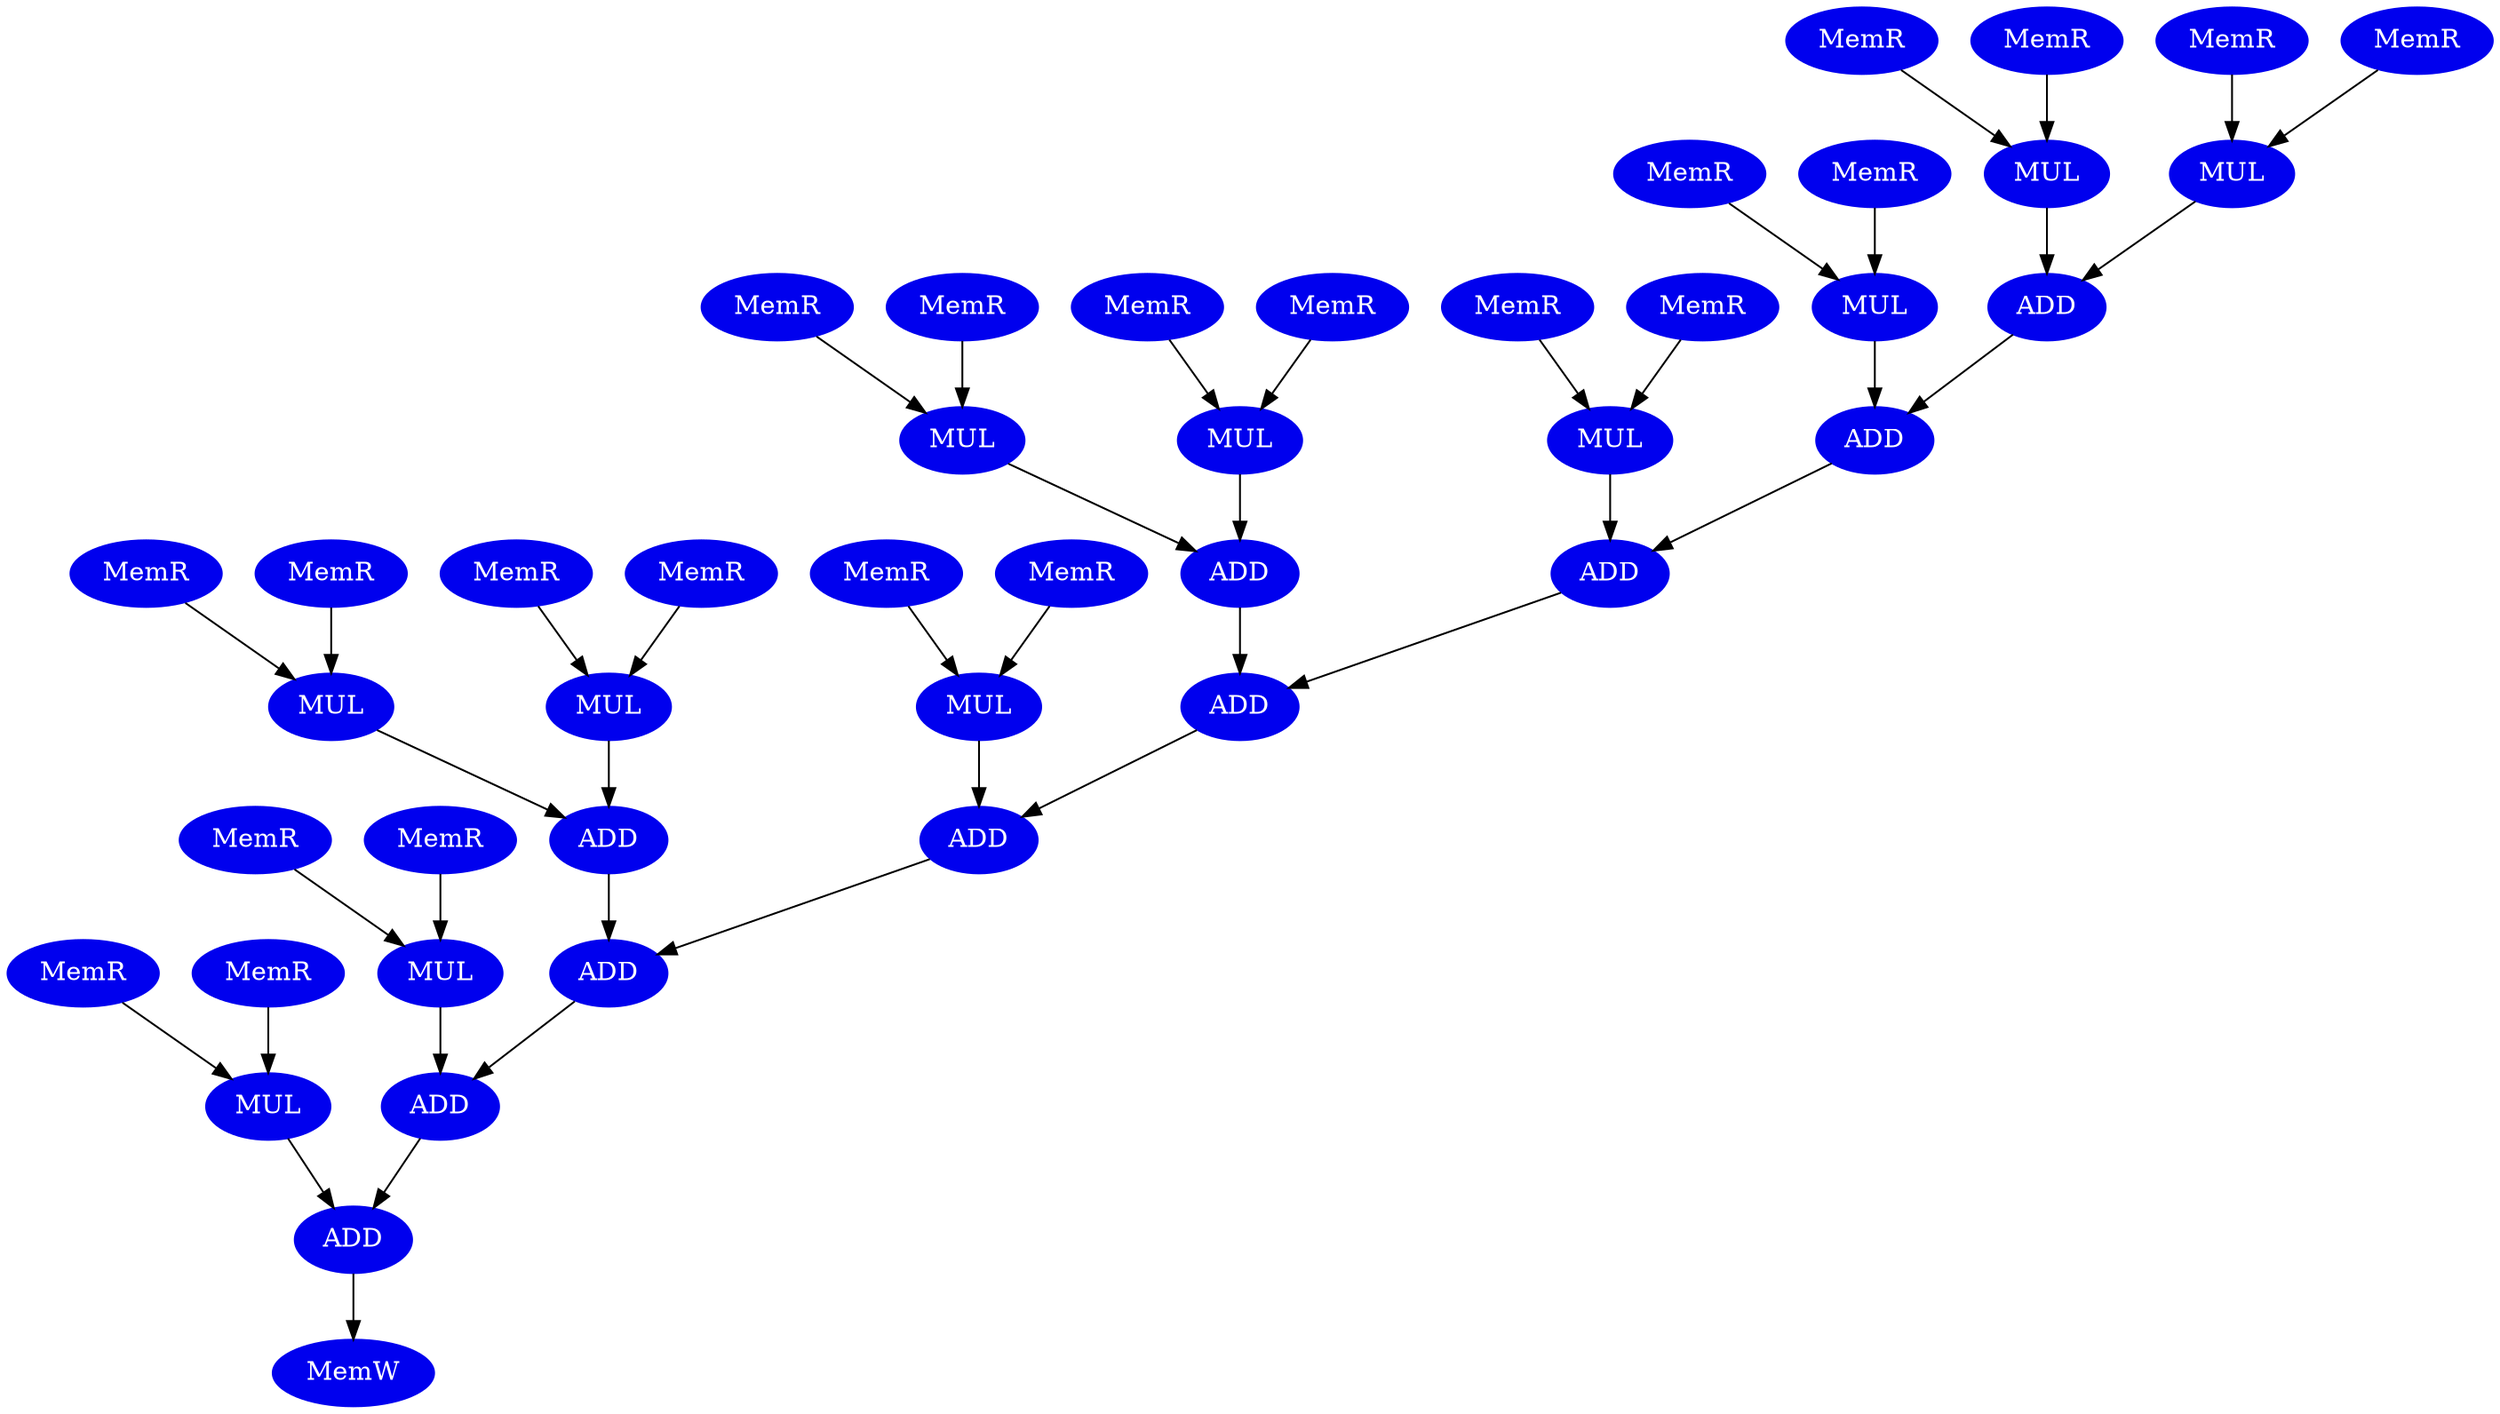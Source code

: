 digraph fir {
    node [fontcolor=white,style=filled,color=blue2];
     MUL_0 [label = MUL ];
     MUL_1 [label = MUL ];
     MUL_2 [label = MUL ];
     MUL_3 [label = MUL ];
     MUL_4 [label = MUL ];
     MUL_5 [label = MUL ];
     MUL_6 [label = MUL ];
     MUL_7 [label = MUL ];
     MUL_8 [label = MUL ];
     MUL_9 [label = MUL ];
     MUL_10 [label = MUL ];
     ADD_11 [label = ADD ];
     ADD_12 [label = ADD ];
     ADD_13 [label = ADD ];
     ADD_14 [label = ADD ];
     ADD_15 [label = ADD ];
     ADD_16 [label = ADD ];
     ADD_17 [label = ADD ];
     ADD_18 [label = ADD ];
     ADD_19 [label = ADD ];
     ADD_20 [label = ADD ];
     IN_12 [label = MemR ];
     COF_13 [label = MemR ];
     IN_14 [label = MemR ];
     COF_15 [label = MemR ];
     IN_16 [label = MemR ];
     COF_17 [label = MemR ];
     IN_18 [label = MemR ];
     COF_19 [label = MemR ];
     IN_20 [label = MemR ];
     COF_21 [label = MemR ];
     IN_22 [label = MemR ];
     COF_23 [label = MemR ];
     IN_24 [label = MemR ];
     COF_25 [label = MemR ];
     IN_26 [label = MemR ];
     COF_27 [label = MemR ];
     IN_28 [label = MemR ];
     COF_29 [label = MemR ];
     IN_30 [label = MemR ];
     COF_31 [label = MemR ];
     IN_32 [label = MemR ];
     COF_33 [label = MemR ];
     OUT_1 [label = MemW ];
     IN_12 -> MUL_0 [ name = 0 ];
     COF_13 -> MUL_0 [ name = 1 ];
     IN_14 -> MUL_1 [ name = 2 ];
     COF_15 -> MUL_1 [ name = 3 ];
     IN_16 -> MUL_2 [ name = 4 ];
     COF_17 -> MUL_2 [ name = 5 ];
     MUL_0 -> ADD_11 [ name = 6 ];
     MUL_1 -> ADD_11 [ name = 7 ];
     ADD_11 -> ADD_12 [ name = 8 ];
     MUL_2 -> ADD_12 [ name = 9 ];
     IN_18 -> MUL_3 [ name = 10 ];
     COF_19 -> MUL_3 [ name = 11 ];
     IN_20 -> MUL_4 [ name = 12 ];
     COF_21 -> MUL_4 [ name = 13 ];
     IN_22 -> MUL_5 [ name = 14 ];
     COF_23 -> MUL_5 [ name = 15 ];
     MUL_3 -> ADD_13 [ name = 16 ];
     MUL_4 -> ADD_13 [ name = 17 ];
     MUL_5 -> ADD_14 [ name = 18 ];
     ADD_12 -> ADD_14 [ name = 19 ];
     ADD_13 -> ADD_15 [ name = 20 ];
     ADD_14 -> ADD_15 [ name = 21 ];
     IN_24 -> MUL_6 [ name = 22 ];
     COF_25 -> MUL_6 [ name = 23 ];
     IN_26 -> MUL_7 [ name = 24 ];
     COF_27 -> MUL_7 [ name = 25 ];
     IN_28 -> MUL_8 [ name = 26 ];
     COF_29 -> MUL_8 [ name = 27 ];
     ADD_15 -> ADD_16 [ name = 28 ];
     MUL_8 -> ADD_16 [ name = 29 ];
     MUL_6 -> ADD_17 [ name = 30 ];
     MUL_7 -> ADD_17 [ name = 31 ];
     ADD_17 -> ADD_18 [ name = 32 ];
     ADD_16 -> ADD_18 [ name = 33 ];
     IN_30 -> MUL_9 [ name = 34 ];
     COF_31 -> MUL_9 [ name = 35 ];
     IN_32 -> MUL_10 [ name = 36 ];
     COF_33 -> MUL_10 [ name = 37 ];
     ADD_18 -> ADD_19 [ name = 38 ];
     MUL_9 -> ADD_19 [ name = 39 ];
     MUL_10 -> ADD_20 [ name = 40 ];
     ADD_19 -> ADD_20 [ name = 41 ];
     ADD_20 -> OUT_1 [ name = 42 ];
}
